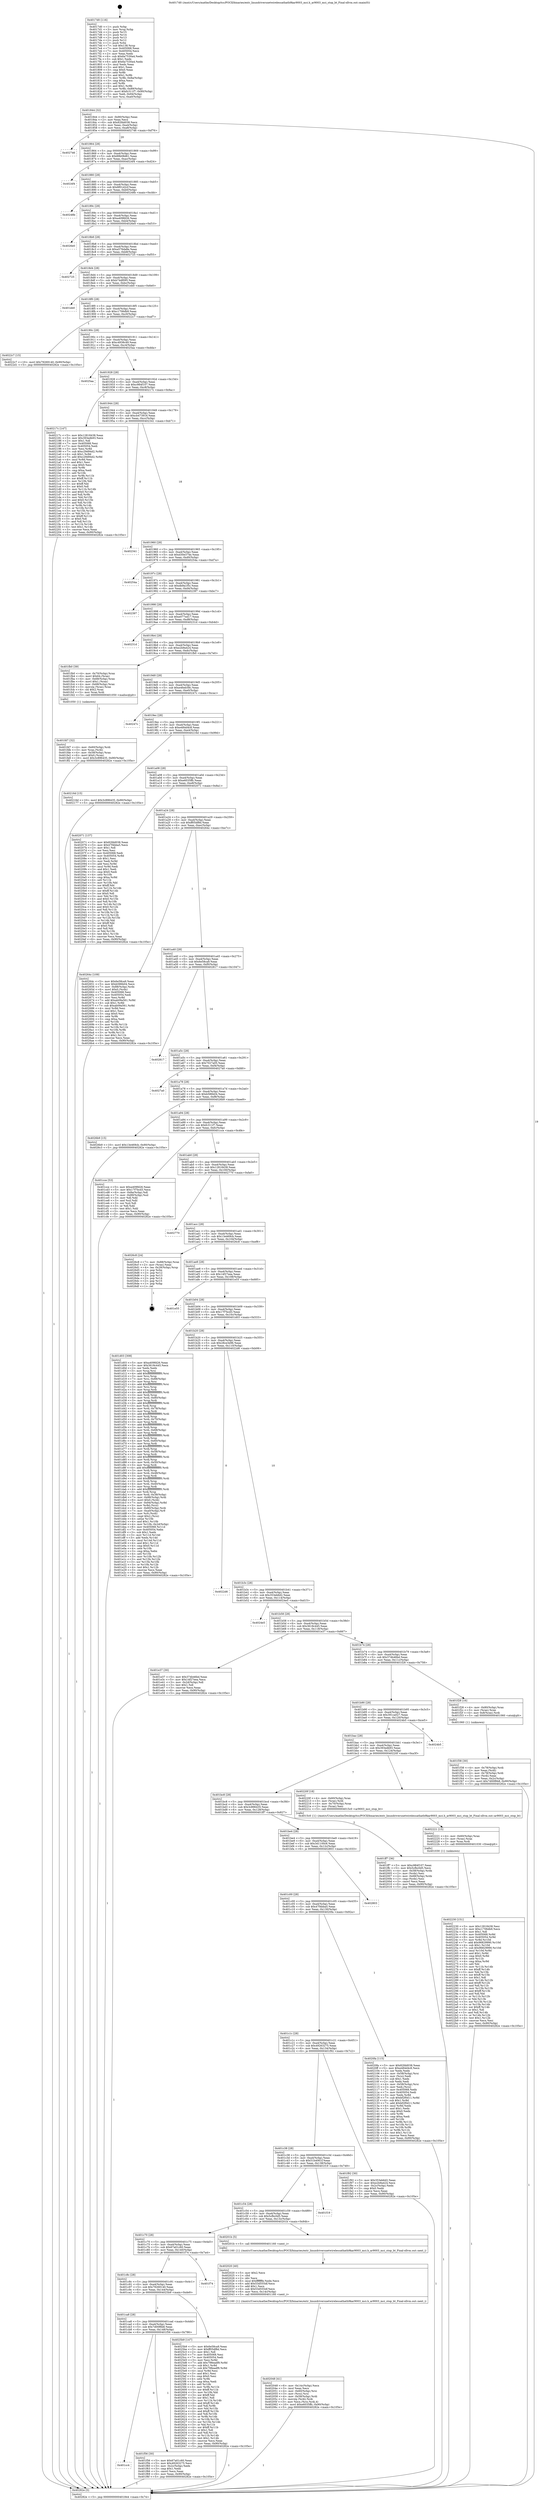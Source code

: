 digraph "0x4017d0" {
  label = "0x4017d0 (/mnt/c/Users/mathe/Desktop/tcc/POCII/binaries/extr_linuxdriversnetwirelessathath9kar9003_mci.h_ar9003_mci_stop_bt_Final-ollvm.out::main(0))"
  labelloc = "t"
  node[shape=record]

  Entry [label="",width=0.3,height=0.3,shape=circle,fillcolor=black,style=filled]
  "0x401844" [label="{
     0x401844 [32]\l
     | [instrs]\l
     &nbsp;&nbsp;0x401844 \<+6\>: mov -0x90(%rbp),%eax\l
     &nbsp;&nbsp;0x40184a \<+2\>: mov %eax,%ecx\l
     &nbsp;&nbsp;0x40184c \<+6\>: sub $0x82fdd038,%ecx\l
     &nbsp;&nbsp;0x401852 \<+6\>: mov %eax,-0xa4(%rbp)\l
     &nbsp;&nbsp;0x401858 \<+6\>: mov %ecx,-0xa8(%rbp)\l
     &nbsp;&nbsp;0x40185e \<+6\>: je 0000000000402746 \<main+0xf76\>\l
  }"]
  "0x402746" [label="{
     0x402746\l
  }", style=dashed]
  "0x401864" [label="{
     0x401864 [28]\l
     | [instrs]\l
     &nbsp;&nbsp;0x401864 \<+5\>: jmp 0000000000401869 \<main+0x99\>\l
     &nbsp;&nbsp;0x401869 \<+6\>: mov -0xa4(%rbp),%eax\l
     &nbsp;&nbsp;0x40186f \<+5\>: sub $0x89b08d61,%eax\l
     &nbsp;&nbsp;0x401874 \<+6\>: mov %eax,-0xac(%rbp)\l
     &nbsp;&nbsp;0x40187a \<+6\>: je 00000000004024f4 \<main+0xd24\>\l
  }"]
  Exit [label="",width=0.3,height=0.3,shape=circle,fillcolor=black,style=filled,peripheries=2]
  "0x4024f4" [label="{
     0x4024f4\l
  }", style=dashed]
  "0x401880" [label="{
     0x401880 [28]\l
     | [instrs]\l
     &nbsp;&nbsp;0x401880 \<+5\>: jmp 0000000000401885 \<main+0xb5\>\l
     &nbsp;&nbsp;0x401885 \<+6\>: mov -0xa4(%rbp),%eax\l
     &nbsp;&nbsp;0x40188b \<+5\>: sub $0x8f01d2cf,%eax\l
     &nbsp;&nbsp;0x401890 \<+6\>: mov %eax,-0xb0(%rbp)\l
     &nbsp;&nbsp;0x401896 \<+6\>: je 000000000040248b \<main+0xcbb\>\l
  }"]
  "0x402230" [label="{
     0x402230 [151]\l
     | [instrs]\l
     &nbsp;&nbsp;0x402230 \<+5\>: mov $0x12818438,%esi\l
     &nbsp;&nbsp;0x402235 \<+5\>: mov $0xc1706db9,%ecx\l
     &nbsp;&nbsp;0x40223a \<+2\>: mov $0x1,%dl\l
     &nbsp;&nbsp;0x40223c \<+8\>: mov 0x405068,%r8d\l
     &nbsp;&nbsp;0x402244 \<+8\>: mov 0x405054,%r9d\l
     &nbsp;&nbsp;0x40224c \<+3\>: mov %r8d,%r10d\l
     &nbsp;&nbsp;0x40224f \<+7\>: add $0x96829990,%r10d\l
     &nbsp;&nbsp;0x402256 \<+4\>: sub $0x1,%r10d\l
     &nbsp;&nbsp;0x40225a \<+7\>: sub $0x96829990,%r10d\l
     &nbsp;&nbsp;0x402261 \<+4\>: imul %r10d,%r8d\l
     &nbsp;&nbsp;0x402265 \<+4\>: and $0x1,%r8d\l
     &nbsp;&nbsp;0x402269 \<+4\>: cmp $0x0,%r8d\l
     &nbsp;&nbsp;0x40226d \<+4\>: sete %r11b\l
     &nbsp;&nbsp;0x402271 \<+4\>: cmp $0xa,%r9d\l
     &nbsp;&nbsp;0x402275 \<+3\>: setl %bl\l
     &nbsp;&nbsp;0x402278 \<+3\>: mov %r11b,%r14b\l
     &nbsp;&nbsp;0x40227b \<+4\>: xor $0xff,%r14b\l
     &nbsp;&nbsp;0x40227f \<+3\>: mov %bl,%r15b\l
     &nbsp;&nbsp;0x402282 \<+4\>: xor $0xff,%r15b\l
     &nbsp;&nbsp;0x402286 \<+3\>: xor $0x1,%dl\l
     &nbsp;&nbsp;0x402289 \<+3\>: mov %r14b,%r12b\l
     &nbsp;&nbsp;0x40228c \<+4\>: and $0xff,%r12b\l
     &nbsp;&nbsp;0x402290 \<+3\>: and %dl,%r11b\l
     &nbsp;&nbsp;0x402293 \<+3\>: mov %r15b,%r13b\l
     &nbsp;&nbsp;0x402296 \<+4\>: and $0xff,%r13b\l
     &nbsp;&nbsp;0x40229a \<+2\>: and %dl,%bl\l
     &nbsp;&nbsp;0x40229c \<+3\>: or %r11b,%r12b\l
     &nbsp;&nbsp;0x40229f \<+3\>: or %bl,%r13b\l
     &nbsp;&nbsp;0x4022a2 \<+3\>: xor %r13b,%r12b\l
     &nbsp;&nbsp;0x4022a5 \<+3\>: or %r15b,%r14b\l
     &nbsp;&nbsp;0x4022a8 \<+4\>: xor $0xff,%r14b\l
     &nbsp;&nbsp;0x4022ac \<+3\>: or $0x1,%dl\l
     &nbsp;&nbsp;0x4022af \<+3\>: and %dl,%r14b\l
     &nbsp;&nbsp;0x4022b2 \<+3\>: or %r14b,%r12b\l
     &nbsp;&nbsp;0x4022b5 \<+4\>: test $0x1,%r12b\l
     &nbsp;&nbsp;0x4022b9 \<+3\>: cmovne %ecx,%esi\l
     &nbsp;&nbsp;0x4022bc \<+6\>: mov %esi,-0x90(%rbp)\l
     &nbsp;&nbsp;0x4022c2 \<+5\>: jmp 000000000040282e \<main+0x105e\>\l
  }"]
  "0x40248b" [label="{
     0x40248b\l
  }", style=dashed]
  "0x40189c" [label="{
     0x40189c [28]\l
     | [instrs]\l
     &nbsp;&nbsp;0x40189c \<+5\>: jmp 00000000004018a1 \<main+0xd1\>\l
     &nbsp;&nbsp;0x4018a1 \<+6\>: mov -0xa4(%rbp),%eax\l
     &nbsp;&nbsp;0x4018a7 \<+5\>: sub $0xa409fd26,%eax\l
     &nbsp;&nbsp;0x4018ac \<+6\>: mov %eax,-0xb4(%rbp)\l
     &nbsp;&nbsp;0x4018b2 \<+6\>: je 00000000004026e0 \<main+0xf10\>\l
  }"]
  "0x402221" [label="{
     0x402221 [15]\l
     | [instrs]\l
     &nbsp;&nbsp;0x402221 \<+4\>: mov -0x60(%rbp),%rax\l
     &nbsp;&nbsp;0x402225 \<+3\>: mov (%rax),%rax\l
     &nbsp;&nbsp;0x402228 \<+3\>: mov %rax,%rdi\l
     &nbsp;&nbsp;0x40222b \<+5\>: call 0000000000401030 \<free@plt\>\l
     | [calls]\l
     &nbsp;&nbsp;0x401030 \{1\} (unknown)\l
  }"]
  "0x4026e0" [label="{
     0x4026e0\l
  }", style=dashed]
  "0x4018b8" [label="{
     0x4018b8 [28]\l
     | [instrs]\l
     &nbsp;&nbsp;0x4018b8 \<+5\>: jmp 00000000004018bd \<main+0xed\>\l
     &nbsp;&nbsp;0x4018bd \<+6\>: mov -0xa4(%rbp),%eax\l
     &nbsp;&nbsp;0x4018c3 \<+5\>: sub $0xa576da8e,%eax\l
     &nbsp;&nbsp;0x4018c8 \<+6\>: mov %eax,-0xb8(%rbp)\l
     &nbsp;&nbsp;0x4018ce \<+6\>: je 0000000000402725 \<main+0xf55\>\l
  }"]
  "0x402048" [label="{
     0x402048 [41]\l
     | [instrs]\l
     &nbsp;&nbsp;0x402048 \<+6\>: mov -0x14c(%rbp),%ecx\l
     &nbsp;&nbsp;0x40204e \<+3\>: imul %eax,%ecx\l
     &nbsp;&nbsp;0x402051 \<+4\>: mov -0x60(%rbp),%rsi\l
     &nbsp;&nbsp;0x402055 \<+3\>: mov (%rsi),%rsi\l
     &nbsp;&nbsp;0x402058 \<+4\>: mov -0x58(%rbp),%rdi\l
     &nbsp;&nbsp;0x40205c \<+3\>: movslq (%rdi),%rdi\l
     &nbsp;&nbsp;0x40205f \<+3\>: mov %ecx,(%rsi,%rdi,4)\l
     &nbsp;&nbsp;0x402062 \<+10\>: movl $0xe6035ffc,-0x90(%rbp)\l
     &nbsp;&nbsp;0x40206c \<+5\>: jmp 000000000040282e \<main+0x105e\>\l
  }"]
  "0x402725" [label="{
     0x402725\l
  }", style=dashed]
  "0x4018d4" [label="{
     0x4018d4 [28]\l
     | [instrs]\l
     &nbsp;&nbsp;0x4018d4 \<+5\>: jmp 00000000004018d9 \<main+0x109\>\l
     &nbsp;&nbsp;0x4018d9 \<+6\>: mov -0xa4(%rbp),%eax\l
     &nbsp;&nbsp;0x4018df \<+5\>: sub $0xb74df095,%eax\l
     &nbsp;&nbsp;0x4018e4 \<+6\>: mov %eax,-0xbc(%rbp)\l
     &nbsp;&nbsp;0x4018ea \<+6\>: je 0000000000401eb0 \<main+0x6e0\>\l
  }"]
  "0x402020" [label="{
     0x402020 [40]\l
     | [instrs]\l
     &nbsp;&nbsp;0x402020 \<+5\>: mov $0x2,%ecx\l
     &nbsp;&nbsp;0x402025 \<+1\>: cltd\l
     &nbsp;&nbsp;0x402026 \<+2\>: idiv %ecx\l
     &nbsp;&nbsp;0x402028 \<+6\>: imul $0xfffffffe,%edx,%ecx\l
     &nbsp;&nbsp;0x40202e \<+6\>: add $0x53d555df,%ecx\l
     &nbsp;&nbsp;0x402034 \<+3\>: add $0x1,%ecx\l
     &nbsp;&nbsp;0x402037 \<+6\>: sub $0x53d555df,%ecx\l
     &nbsp;&nbsp;0x40203d \<+6\>: mov %ecx,-0x14c(%rbp)\l
     &nbsp;&nbsp;0x402043 \<+5\>: call 0000000000401160 \<next_i\>\l
     | [calls]\l
     &nbsp;&nbsp;0x401160 \{1\} (/mnt/c/Users/mathe/Desktop/tcc/POCII/binaries/extr_linuxdriversnetwirelessathath9kar9003_mci.h_ar9003_mci_stop_bt_Final-ollvm.out::next_i)\l
  }"]
  "0x401eb0" [label="{
     0x401eb0\l
  }", style=dashed]
  "0x4018f0" [label="{
     0x4018f0 [28]\l
     | [instrs]\l
     &nbsp;&nbsp;0x4018f0 \<+5\>: jmp 00000000004018f5 \<main+0x125\>\l
     &nbsp;&nbsp;0x4018f5 \<+6\>: mov -0xa4(%rbp),%eax\l
     &nbsp;&nbsp;0x4018fb \<+5\>: sub $0xc1706db9,%eax\l
     &nbsp;&nbsp;0x401900 \<+6\>: mov %eax,-0xc0(%rbp)\l
     &nbsp;&nbsp;0x401906 \<+6\>: je 00000000004022c7 \<main+0xaf7\>\l
  }"]
  "0x401fd7" [label="{
     0x401fd7 [32]\l
     | [instrs]\l
     &nbsp;&nbsp;0x401fd7 \<+4\>: mov -0x60(%rbp),%rdi\l
     &nbsp;&nbsp;0x401fdb \<+3\>: mov %rax,(%rdi)\l
     &nbsp;&nbsp;0x401fde \<+4\>: mov -0x58(%rbp),%rax\l
     &nbsp;&nbsp;0x401fe2 \<+6\>: movl $0x0,(%rax)\l
     &nbsp;&nbsp;0x401fe8 \<+10\>: movl $0x3c896435,-0x90(%rbp)\l
     &nbsp;&nbsp;0x401ff2 \<+5\>: jmp 000000000040282e \<main+0x105e\>\l
  }"]
  "0x4022c7" [label="{
     0x4022c7 [15]\l
     | [instrs]\l
     &nbsp;&nbsp;0x4022c7 \<+10\>: movl $0x79269140,-0x90(%rbp)\l
     &nbsp;&nbsp;0x4022d1 \<+5\>: jmp 000000000040282e \<main+0x105e\>\l
  }"]
  "0x40190c" [label="{
     0x40190c [28]\l
     | [instrs]\l
     &nbsp;&nbsp;0x40190c \<+5\>: jmp 0000000000401911 \<main+0x141\>\l
     &nbsp;&nbsp;0x401911 \<+6\>: mov -0xa4(%rbp),%eax\l
     &nbsp;&nbsp;0x401917 \<+5\>: sub $0xc4938c49,%eax\l
     &nbsp;&nbsp;0x40191c \<+6\>: mov %eax,-0xc4(%rbp)\l
     &nbsp;&nbsp;0x401922 \<+6\>: je 00000000004025aa \<main+0xdda\>\l
  }"]
  "0x401cc4" [label="{
     0x401cc4\l
  }", style=dashed]
  "0x4025aa" [label="{
     0x4025aa\l
  }", style=dashed]
  "0x401928" [label="{
     0x401928 [28]\l
     | [instrs]\l
     &nbsp;&nbsp;0x401928 \<+5\>: jmp 000000000040192d \<main+0x15d\>\l
     &nbsp;&nbsp;0x40192d \<+6\>: mov -0xa4(%rbp),%eax\l
     &nbsp;&nbsp;0x401933 \<+5\>: sub $0xc984f107,%eax\l
     &nbsp;&nbsp;0x401938 \<+6\>: mov %eax,-0xc8(%rbp)\l
     &nbsp;&nbsp;0x40193e \<+6\>: je 000000000040217c \<main+0x9ac\>\l
  }"]
  "0x401f56" [label="{
     0x401f56 [30]\l
     | [instrs]\l
     &nbsp;&nbsp;0x401f56 \<+5\>: mov $0x67a01c60,%eax\l
     &nbsp;&nbsp;0x401f5b \<+5\>: mov $0x49263275,%ecx\l
     &nbsp;&nbsp;0x401f60 \<+3\>: mov -0x2c(%rbp),%edx\l
     &nbsp;&nbsp;0x401f63 \<+3\>: cmp $0x1,%edx\l
     &nbsp;&nbsp;0x401f66 \<+3\>: cmovl %ecx,%eax\l
     &nbsp;&nbsp;0x401f69 \<+6\>: mov %eax,-0x90(%rbp)\l
     &nbsp;&nbsp;0x401f6f \<+5\>: jmp 000000000040282e \<main+0x105e\>\l
  }"]
  "0x40217c" [label="{
     0x40217c [147]\l
     | [instrs]\l
     &nbsp;&nbsp;0x40217c \<+5\>: mov $0x12818438,%eax\l
     &nbsp;&nbsp;0x402181 \<+5\>: mov $0x393edb93,%ecx\l
     &nbsp;&nbsp;0x402186 \<+2\>: mov $0x1,%dl\l
     &nbsp;&nbsp;0x402188 \<+7\>: mov 0x405068,%esi\l
     &nbsp;&nbsp;0x40218f \<+7\>: mov 0x405054,%edi\l
     &nbsp;&nbsp;0x402196 \<+3\>: mov %esi,%r8d\l
     &nbsp;&nbsp;0x402199 \<+7\>: sub $0xc29d94d2,%r8d\l
     &nbsp;&nbsp;0x4021a0 \<+4\>: sub $0x1,%r8d\l
     &nbsp;&nbsp;0x4021a4 \<+7\>: add $0xc29d94d2,%r8d\l
     &nbsp;&nbsp;0x4021ab \<+4\>: imul %r8d,%esi\l
     &nbsp;&nbsp;0x4021af \<+3\>: and $0x1,%esi\l
     &nbsp;&nbsp;0x4021b2 \<+3\>: cmp $0x0,%esi\l
     &nbsp;&nbsp;0x4021b5 \<+4\>: sete %r9b\l
     &nbsp;&nbsp;0x4021b9 \<+3\>: cmp $0xa,%edi\l
     &nbsp;&nbsp;0x4021bc \<+4\>: setl %r10b\l
     &nbsp;&nbsp;0x4021c0 \<+3\>: mov %r9b,%r11b\l
     &nbsp;&nbsp;0x4021c3 \<+4\>: xor $0xff,%r11b\l
     &nbsp;&nbsp;0x4021c7 \<+3\>: mov %r10b,%bl\l
     &nbsp;&nbsp;0x4021ca \<+3\>: xor $0xff,%bl\l
     &nbsp;&nbsp;0x4021cd \<+3\>: xor $0x0,%dl\l
     &nbsp;&nbsp;0x4021d0 \<+3\>: mov %r11b,%r14b\l
     &nbsp;&nbsp;0x4021d3 \<+4\>: and $0x0,%r14b\l
     &nbsp;&nbsp;0x4021d7 \<+3\>: and %dl,%r9b\l
     &nbsp;&nbsp;0x4021da \<+3\>: mov %bl,%r15b\l
     &nbsp;&nbsp;0x4021dd \<+4\>: and $0x0,%r15b\l
     &nbsp;&nbsp;0x4021e1 \<+3\>: and %dl,%r10b\l
     &nbsp;&nbsp;0x4021e4 \<+3\>: or %r9b,%r14b\l
     &nbsp;&nbsp;0x4021e7 \<+3\>: or %r10b,%r15b\l
     &nbsp;&nbsp;0x4021ea \<+3\>: xor %r15b,%r14b\l
     &nbsp;&nbsp;0x4021ed \<+3\>: or %bl,%r11b\l
     &nbsp;&nbsp;0x4021f0 \<+4\>: xor $0xff,%r11b\l
     &nbsp;&nbsp;0x4021f4 \<+3\>: or $0x0,%dl\l
     &nbsp;&nbsp;0x4021f7 \<+3\>: and %dl,%r11b\l
     &nbsp;&nbsp;0x4021fa \<+3\>: or %r11b,%r14b\l
     &nbsp;&nbsp;0x4021fd \<+4\>: test $0x1,%r14b\l
     &nbsp;&nbsp;0x402201 \<+3\>: cmovne %ecx,%eax\l
     &nbsp;&nbsp;0x402204 \<+6\>: mov %eax,-0x90(%rbp)\l
     &nbsp;&nbsp;0x40220a \<+5\>: jmp 000000000040282e \<main+0x105e\>\l
  }"]
  "0x401944" [label="{
     0x401944 [28]\l
     | [instrs]\l
     &nbsp;&nbsp;0x401944 \<+5\>: jmp 0000000000401949 \<main+0x179\>\l
     &nbsp;&nbsp;0x401949 \<+6\>: mov -0xa4(%rbp),%eax\l
     &nbsp;&nbsp;0x40194f \<+5\>: sub $0xcb473916,%eax\l
     &nbsp;&nbsp;0x401954 \<+6\>: mov %eax,-0xcc(%rbp)\l
     &nbsp;&nbsp;0x40195a \<+6\>: je 0000000000402341 \<main+0xb71\>\l
  }"]
  "0x401ca8" [label="{
     0x401ca8 [28]\l
     | [instrs]\l
     &nbsp;&nbsp;0x401ca8 \<+5\>: jmp 0000000000401cad \<main+0x4dd\>\l
     &nbsp;&nbsp;0x401cad \<+6\>: mov -0xa4(%rbp),%eax\l
     &nbsp;&nbsp;0x401cb3 \<+5\>: sub $0x7d00f6b8,%eax\l
     &nbsp;&nbsp;0x401cb8 \<+6\>: mov %eax,-0x148(%rbp)\l
     &nbsp;&nbsp;0x401cbe \<+6\>: je 0000000000401f56 \<main+0x786\>\l
  }"]
  "0x402341" [label="{
     0x402341\l
  }", style=dashed]
  "0x401960" [label="{
     0x401960 [28]\l
     | [instrs]\l
     &nbsp;&nbsp;0x401960 \<+5\>: jmp 0000000000401965 \<main+0x195\>\l
     &nbsp;&nbsp;0x401965 \<+6\>: mov -0xa4(%rbp),%eax\l
     &nbsp;&nbsp;0x40196b \<+5\>: sub $0xd30e374e,%eax\l
     &nbsp;&nbsp;0x401970 \<+6\>: mov %eax,-0xd0(%rbp)\l
     &nbsp;&nbsp;0x401976 \<+6\>: je 000000000040254a \<main+0xd7a\>\l
  }"]
  "0x4025b9" [label="{
     0x4025b9 [147]\l
     | [instrs]\l
     &nbsp;&nbsp;0x4025b9 \<+5\>: mov $0x6e58ca9,%eax\l
     &nbsp;&nbsp;0x4025be \<+5\>: mov $0xff05df8d,%ecx\l
     &nbsp;&nbsp;0x4025c3 \<+2\>: mov $0x1,%dl\l
     &nbsp;&nbsp;0x4025c5 \<+7\>: mov 0x405068,%esi\l
     &nbsp;&nbsp;0x4025cc \<+7\>: mov 0x405054,%edi\l
     &nbsp;&nbsp;0x4025d3 \<+3\>: mov %esi,%r8d\l
     &nbsp;&nbsp;0x4025d6 \<+7\>: add $0x798eadf9,%r8d\l
     &nbsp;&nbsp;0x4025dd \<+4\>: sub $0x1,%r8d\l
     &nbsp;&nbsp;0x4025e1 \<+7\>: sub $0x798eadf9,%r8d\l
     &nbsp;&nbsp;0x4025e8 \<+4\>: imul %r8d,%esi\l
     &nbsp;&nbsp;0x4025ec \<+3\>: and $0x1,%esi\l
     &nbsp;&nbsp;0x4025ef \<+3\>: cmp $0x0,%esi\l
     &nbsp;&nbsp;0x4025f2 \<+4\>: sete %r9b\l
     &nbsp;&nbsp;0x4025f6 \<+3\>: cmp $0xa,%edi\l
     &nbsp;&nbsp;0x4025f9 \<+4\>: setl %r10b\l
     &nbsp;&nbsp;0x4025fd \<+3\>: mov %r9b,%r11b\l
     &nbsp;&nbsp;0x402600 \<+4\>: xor $0xff,%r11b\l
     &nbsp;&nbsp;0x402604 \<+3\>: mov %r10b,%bl\l
     &nbsp;&nbsp;0x402607 \<+3\>: xor $0xff,%bl\l
     &nbsp;&nbsp;0x40260a \<+3\>: xor $0x1,%dl\l
     &nbsp;&nbsp;0x40260d \<+3\>: mov %r11b,%r14b\l
     &nbsp;&nbsp;0x402610 \<+4\>: and $0xff,%r14b\l
     &nbsp;&nbsp;0x402614 \<+3\>: and %dl,%r9b\l
     &nbsp;&nbsp;0x402617 \<+3\>: mov %bl,%r15b\l
     &nbsp;&nbsp;0x40261a \<+4\>: and $0xff,%r15b\l
     &nbsp;&nbsp;0x40261e \<+3\>: and %dl,%r10b\l
     &nbsp;&nbsp;0x402621 \<+3\>: or %r9b,%r14b\l
     &nbsp;&nbsp;0x402624 \<+3\>: or %r10b,%r15b\l
     &nbsp;&nbsp;0x402627 \<+3\>: xor %r15b,%r14b\l
     &nbsp;&nbsp;0x40262a \<+3\>: or %bl,%r11b\l
     &nbsp;&nbsp;0x40262d \<+4\>: xor $0xff,%r11b\l
     &nbsp;&nbsp;0x402631 \<+3\>: or $0x1,%dl\l
     &nbsp;&nbsp;0x402634 \<+3\>: and %dl,%r11b\l
     &nbsp;&nbsp;0x402637 \<+3\>: or %r11b,%r14b\l
     &nbsp;&nbsp;0x40263a \<+4\>: test $0x1,%r14b\l
     &nbsp;&nbsp;0x40263e \<+3\>: cmovne %ecx,%eax\l
     &nbsp;&nbsp;0x402641 \<+6\>: mov %eax,-0x90(%rbp)\l
     &nbsp;&nbsp;0x402647 \<+5\>: jmp 000000000040282e \<main+0x105e\>\l
  }"]
  "0x40254a" [label="{
     0x40254a\l
  }", style=dashed]
  "0x40197c" [label="{
     0x40197c [28]\l
     | [instrs]\l
     &nbsp;&nbsp;0x40197c \<+5\>: jmp 0000000000401981 \<main+0x1b1\>\l
     &nbsp;&nbsp;0x401981 \<+6\>: mov -0xa4(%rbp),%eax\l
     &nbsp;&nbsp;0x401987 \<+5\>: sub $0xdb9a1f5c,%eax\l
     &nbsp;&nbsp;0x40198c \<+6\>: mov %eax,-0xd4(%rbp)\l
     &nbsp;&nbsp;0x401992 \<+6\>: je 0000000000402397 \<main+0xbc7\>\l
  }"]
  "0x401c8c" [label="{
     0x401c8c [28]\l
     | [instrs]\l
     &nbsp;&nbsp;0x401c8c \<+5\>: jmp 0000000000401c91 \<main+0x4c1\>\l
     &nbsp;&nbsp;0x401c91 \<+6\>: mov -0xa4(%rbp),%eax\l
     &nbsp;&nbsp;0x401c97 \<+5\>: sub $0x79269140,%eax\l
     &nbsp;&nbsp;0x401c9c \<+6\>: mov %eax,-0x144(%rbp)\l
     &nbsp;&nbsp;0x401ca2 \<+6\>: je 00000000004025b9 \<main+0xde9\>\l
  }"]
  "0x402397" [label="{
     0x402397\l
  }", style=dashed]
  "0x401998" [label="{
     0x401998 [28]\l
     | [instrs]\l
     &nbsp;&nbsp;0x401998 \<+5\>: jmp 000000000040199d \<main+0x1cd\>\l
     &nbsp;&nbsp;0x40199d \<+6\>: mov -0xa4(%rbp),%eax\l
     &nbsp;&nbsp;0x4019a3 \<+5\>: sub $0xe077ed17,%eax\l
     &nbsp;&nbsp;0x4019a8 \<+6\>: mov %eax,-0xd8(%rbp)\l
     &nbsp;&nbsp;0x4019ae \<+6\>: je 000000000040231d \<main+0xb4d\>\l
  }"]
  "0x401f74" [label="{
     0x401f74\l
  }", style=dashed]
  "0x40231d" [label="{
     0x40231d\l
  }", style=dashed]
  "0x4019b4" [label="{
     0x4019b4 [28]\l
     | [instrs]\l
     &nbsp;&nbsp;0x4019b4 \<+5\>: jmp 00000000004019b9 \<main+0x1e9\>\l
     &nbsp;&nbsp;0x4019b9 \<+6\>: mov -0xa4(%rbp),%eax\l
     &nbsp;&nbsp;0x4019bf \<+5\>: sub $0xe2b9a424,%eax\l
     &nbsp;&nbsp;0x4019c4 \<+6\>: mov %eax,-0xdc(%rbp)\l
     &nbsp;&nbsp;0x4019ca \<+6\>: je 0000000000401fb0 \<main+0x7e0\>\l
  }"]
  "0x401c70" [label="{
     0x401c70 [28]\l
     | [instrs]\l
     &nbsp;&nbsp;0x401c70 \<+5\>: jmp 0000000000401c75 \<main+0x4a5\>\l
     &nbsp;&nbsp;0x401c75 \<+6\>: mov -0xa4(%rbp),%eax\l
     &nbsp;&nbsp;0x401c7b \<+5\>: sub $0x67a01c60,%eax\l
     &nbsp;&nbsp;0x401c80 \<+6\>: mov %eax,-0x140(%rbp)\l
     &nbsp;&nbsp;0x401c86 \<+6\>: je 0000000000401f74 \<main+0x7a4\>\l
  }"]
  "0x401fb0" [label="{
     0x401fb0 [39]\l
     | [instrs]\l
     &nbsp;&nbsp;0x401fb0 \<+4\>: mov -0x70(%rbp),%rax\l
     &nbsp;&nbsp;0x401fb4 \<+6\>: movl $0x64,(%rax)\l
     &nbsp;&nbsp;0x401fba \<+4\>: mov -0x68(%rbp),%rax\l
     &nbsp;&nbsp;0x401fbe \<+6\>: movl $0x1,(%rax)\l
     &nbsp;&nbsp;0x401fc4 \<+4\>: mov -0x68(%rbp),%rax\l
     &nbsp;&nbsp;0x401fc8 \<+3\>: movslq (%rax),%rax\l
     &nbsp;&nbsp;0x401fcb \<+4\>: shl $0x2,%rax\l
     &nbsp;&nbsp;0x401fcf \<+3\>: mov %rax,%rdi\l
     &nbsp;&nbsp;0x401fd2 \<+5\>: call 0000000000401050 \<malloc@plt\>\l
     | [calls]\l
     &nbsp;&nbsp;0x401050 \{1\} (unknown)\l
  }"]
  "0x4019d0" [label="{
     0x4019d0 [28]\l
     | [instrs]\l
     &nbsp;&nbsp;0x4019d0 \<+5\>: jmp 00000000004019d5 \<main+0x205\>\l
     &nbsp;&nbsp;0x4019d5 \<+6\>: mov -0xa4(%rbp),%eax\l
     &nbsp;&nbsp;0x4019db \<+5\>: sub $0xe46eb58c,%eax\l
     &nbsp;&nbsp;0x4019e0 \<+6\>: mov %eax,-0xe0(%rbp)\l
     &nbsp;&nbsp;0x4019e6 \<+6\>: je 000000000040247c \<main+0xcac\>\l
  }"]
  "0x40201b" [label="{
     0x40201b [5]\l
     | [instrs]\l
     &nbsp;&nbsp;0x40201b \<+5\>: call 0000000000401160 \<next_i\>\l
     | [calls]\l
     &nbsp;&nbsp;0x401160 \{1\} (/mnt/c/Users/mathe/Desktop/tcc/POCII/binaries/extr_linuxdriversnetwirelessathath9kar9003_mci.h_ar9003_mci_stop_bt_Final-ollvm.out::next_i)\l
  }"]
  "0x40247c" [label="{
     0x40247c\l
  }", style=dashed]
  "0x4019ec" [label="{
     0x4019ec [28]\l
     | [instrs]\l
     &nbsp;&nbsp;0x4019ec \<+5\>: jmp 00000000004019f1 \<main+0x221\>\l
     &nbsp;&nbsp;0x4019f1 \<+6\>: mov -0xa4(%rbp),%eax\l
     &nbsp;&nbsp;0x4019f7 \<+5\>: sub $0xe484d4c8,%eax\l
     &nbsp;&nbsp;0x4019fc \<+6\>: mov %eax,-0xe4(%rbp)\l
     &nbsp;&nbsp;0x401a02 \<+6\>: je 000000000040216d \<main+0x99d\>\l
  }"]
  "0x401c54" [label="{
     0x401c54 [28]\l
     | [instrs]\l
     &nbsp;&nbsp;0x401c54 \<+5\>: jmp 0000000000401c59 \<main+0x489\>\l
     &nbsp;&nbsp;0x401c59 \<+6\>: mov -0xa4(%rbp),%eax\l
     &nbsp;&nbsp;0x401c5f \<+5\>: sub $0x5cfbc0d5,%eax\l
     &nbsp;&nbsp;0x401c64 \<+6\>: mov %eax,-0x13c(%rbp)\l
     &nbsp;&nbsp;0x401c6a \<+6\>: je 000000000040201b \<main+0x84b\>\l
  }"]
  "0x40216d" [label="{
     0x40216d [15]\l
     | [instrs]\l
     &nbsp;&nbsp;0x40216d \<+10\>: movl $0x3c896435,-0x90(%rbp)\l
     &nbsp;&nbsp;0x402177 \<+5\>: jmp 000000000040282e \<main+0x105e\>\l
  }"]
  "0x401a08" [label="{
     0x401a08 [28]\l
     | [instrs]\l
     &nbsp;&nbsp;0x401a08 \<+5\>: jmp 0000000000401a0d \<main+0x23d\>\l
     &nbsp;&nbsp;0x401a0d \<+6\>: mov -0xa4(%rbp),%eax\l
     &nbsp;&nbsp;0x401a13 \<+5\>: sub $0xe6035ffc,%eax\l
     &nbsp;&nbsp;0x401a18 \<+6\>: mov %eax,-0xe8(%rbp)\l
     &nbsp;&nbsp;0x401a1e \<+6\>: je 0000000000402071 \<main+0x8a1\>\l
  }"]
  "0x401f19" [label="{
     0x401f19\l
  }", style=dashed]
  "0x402071" [label="{
     0x402071 [137]\l
     | [instrs]\l
     &nbsp;&nbsp;0x402071 \<+5\>: mov $0x82fdd038,%eax\l
     &nbsp;&nbsp;0x402076 \<+5\>: mov $0x47f4bba5,%ecx\l
     &nbsp;&nbsp;0x40207b \<+2\>: mov $0x1,%dl\l
     &nbsp;&nbsp;0x40207d \<+2\>: xor %esi,%esi\l
     &nbsp;&nbsp;0x40207f \<+7\>: mov 0x405068,%edi\l
     &nbsp;&nbsp;0x402086 \<+8\>: mov 0x405054,%r8d\l
     &nbsp;&nbsp;0x40208e \<+3\>: sub $0x1,%esi\l
     &nbsp;&nbsp;0x402091 \<+3\>: mov %edi,%r9d\l
     &nbsp;&nbsp;0x402094 \<+3\>: add %esi,%r9d\l
     &nbsp;&nbsp;0x402097 \<+4\>: imul %r9d,%edi\l
     &nbsp;&nbsp;0x40209b \<+3\>: and $0x1,%edi\l
     &nbsp;&nbsp;0x40209e \<+3\>: cmp $0x0,%edi\l
     &nbsp;&nbsp;0x4020a1 \<+4\>: sete %r10b\l
     &nbsp;&nbsp;0x4020a5 \<+4\>: cmp $0xa,%r8d\l
     &nbsp;&nbsp;0x4020a9 \<+4\>: setl %r11b\l
     &nbsp;&nbsp;0x4020ad \<+3\>: mov %r10b,%bl\l
     &nbsp;&nbsp;0x4020b0 \<+3\>: xor $0xff,%bl\l
     &nbsp;&nbsp;0x4020b3 \<+3\>: mov %r11b,%r14b\l
     &nbsp;&nbsp;0x4020b6 \<+4\>: xor $0xff,%r14b\l
     &nbsp;&nbsp;0x4020ba \<+3\>: xor $0x0,%dl\l
     &nbsp;&nbsp;0x4020bd \<+3\>: mov %bl,%r15b\l
     &nbsp;&nbsp;0x4020c0 \<+4\>: and $0x0,%r15b\l
     &nbsp;&nbsp;0x4020c4 \<+3\>: and %dl,%r10b\l
     &nbsp;&nbsp;0x4020c7 \<+3\>: mov %r14b,%r12b\l
     &nbsp;&nbsp;0x4020ca \<+4\>: and $0x0,%r12b\l
     &nbsp;&nbsp;0x4020ce \<+3\>: and %dl,%r11b\l
     &nbsp;&nbsp;0x4020d1 \<+3\>: or %r10b,%r15b\l
     &nbsp;&nbsp;0x4020d4 \<+3\>: or %r11b,%r12b\l
     &nbsp;&nbsp;0x4020d7 \<+3\>: xor %r12b,%r15b\l
     &nbsp;&nbsp;0x4020da \<+3\>: or %r14b,%bl\l
     &nbsp;&nbsp;0x4020dd \<+3\>: xor $0xff,%bl\l
     &nbsp;&nbsp;0x4020e0 \<+3\>: or $0x0,%dl\l
     &nbsp;&nbsp;0x4020e3 \<+2\>: and %dl,%bl\l
     &nbsp;&nbsp;0x4020e5 \<+3\>: or %bl,%r15b\l
     &nbsp;&nbsp;0x4020e8 \<+4\>: test $0x1,%r15b\l
     &nbsp;&nbsp;0x4020ec \<+3\>: cmovne %ecx,%eax\l
     &nbsp;&nbsp;0x4020ef \<+6\>: mov %eax,-0x90(%rbp)\l
     &nbsp;&nbsp;0x4020f5 \<+5\>: jmp 000000000040282e \<main+0x105e\>\l
  }"]
  "0x401a24" [label="{
     0x401a24 [28]\l
     | [instrs]\l
     &nbsp;&nbsp;0x401a24 \<+5\>: jmp 0000000000401a29 \<main+0x259\>\l
     &nbsp;&nbsp;0x401a29 \<+6\>: mov -0xa4(%rbp),%eax\l
     &nbsp;&nbsp;0x401a2f \<+5\>: sub $0xff05df8d,%eax\l
     &nbsp;&nbsp;0x401a34 \<+6\>: mov %eax,-0xec(%rbp)\l
     &nbsp;&nbsp;0x401a3a \<+6\>: je 000000000040264c \<main+0xe7c\>\l
  }"]
  "0x401c38" [label="{
     0x401c38 [28]\l
     | [instrs]\l
     &nbsp;&nbsp;0x401c38 \<+5\>: jmp 0000000000401c3d \<main+0x46d\>\l
     &nbsp;&nbsp;0x401c3d \<+6\>: mov -0xa4(%rbp),%eax\l
     &nbsp;&nbsp;0x401c43 \<+5\>: sub $0x51b4061f,%eax\l
     &nbsp;&nbsp;0x401c48 \<+6\>: mov %eax,-0x138(%rbp)\l
     &nbsp;&nbsp;0x401c4e \<+6\>: je 0000000000401f19 \<main+0x749\>\l
  }"]
  "0x40264c" [label="{
     0x40264c [109]\l
     | [instrs]\l
     &nbsp;&nbsp;0x40264c \<+5\>: mov $0x6e58ca9,%eax\l
     &nbsp;&nbsp;0x402651 \<+5\>: mov $0xb586b04,%ecx\l
     &nbsp;&nbsp;0x402656 \<+7\>: mov -0x88(%rbp),%rdx\l
     &nbsp;&nbsp;0x40265d \<+6\>: movl $0x0,(%rdx)\l
     &nbsp;&nbsp;0x402663 \<+7\>: mov 0x405068,%esi\l
     &nbsp;&nbsp;0x40266a \<+7\>: mov 0x405054,%edi\l
     &nbsp;&nbsp;0x402671 \<+3\>: mov %esi,%r8d\l
     &nbsp;&nbsp;0x402674 \<+7\>: add $0xab09a561,%r8d\l
     &nbsp;&nbsp;0x40267b \<+4\>: sub $0x1,%r8d\l
     &nbsp;&nbsp;0x40267f \<+7\>: sub $0xab09a561,%r8d\l
     &nbsp;&nbsp;0x402686 \<+4\>: imul %r8d,%esi\l
     &nbsp;&nbsp;0x40268a \<+3\>: and $0x1,%esi\l
     &nbsp;&nbsp;0x40268d \<+3\>: cmp $0x0,%esi\l
     &nbsp;&nbsp;0x402690 \<+4\>: sete %r9b\l
     &nbsp;&nbsp;0x402694 \<+3\>: cmp $0xa,%edi\l
     &nbsp;&nbsp;0x402697 \<+4\>: setl %r10b\l
     &nbsp;&nbsp;0x40269b \<+3\>: mov %r9b,%r11b\l
     &nbsp;&nbsp;0x40269e \<+3\>: and %r10b,%r11b\l
     &nbsp;&nbsp;0x4026a1 \<+3\>: xor %r10b,%r9b\l
     &nbsp;&nbsp;0x4026a4 \<+3\>: or %r9b,%r11b\l
     &nbsp;&nbsp;0x4026a7 \<+4\>: test $0x1,%r11b\l
     &nbsp;&nbsp;0x4026ab \<+3\>: cmovne %ecx,%eax\l
     &nbsp;&nbsp;0x4026ae \<+6\>: mov %eax,-0x90(%rbp)\l
     &nbsp;&nbsp;0x4026b4 \<+5\>: jmp 000000000040282e \<main+0x105e\>\l
  }"]
  "0x401a40" [label="{
     0x401a40 [28]\l
     | [instrs]\l
     &nbsp;&nbsp;0x401a40 \<+5\>: jmp 0000000000401a45 \<main+0x275\>\l
     &nbsp;&nbsp;0x401a45 \<+6\>: mov -0xa4(%rbp),%eax\l
     &nbsp;&nbsp;0x401a4b \<+5\>: sub $0x6e58ca9,%eax\l
     &nbsp;&nbsp;0x401a50 \<+6\>: mov %eax,-0xf0(%rbp)\l
     &nbsp;&nbsp;0x401a56 \<+6\>: je 0000000000402817 \<main+0x1047\>\l
  }"]
  "0x401f92" [label="{
     0x401f92 [30]\l
     | [instrs]\l
     &nbsp;&nbsp;0x401f92 \<+5\>: mov $0x353eb6d2,%eax\l
     &nbsp;&nbsp;0x401f97 \<+5\>: mov $0xe2b9a424,%ecx\l
     &nbsp;&nbsp;0x401f9c \<+3\>: mov -0x2c(%rbp),%edx\l
     &nbsp;&nbsp;0x401f9f \<+3\>: cmp $0x0,%edx\l
     &nbsp;&nbsp;0x401fa2 \<+3\>: cmove %ecx,%eax\l
     &nbsp;&nbsp;0x401fa5 \<+6\>: mov %eax,-0x90(%rbp)\l
     &nbsp;&nbsp;0x401fab \<+5\>: jmp 000000000040282e \<main+0x105e\>\l
  }"]
  "0x402817" [label="{
     0x402817\l
  }", style=dashed]
  "0x401a5c" [label="{
     0x401a5c [28]\l
     | [instrs]\l
     &nbsp;&nbsp;0x401a5c \<+5\>: jmp 0000000000401a61 \<main+0x291\>\l
     &nbsp;&nbsp;0x401a61 \<+6\>: mov -0xa4(%rbp),%eax\l
     &nbsp;&nbsp;0x401a67 \<+5\>: sub $0x7027a05,%eax\l
     &nbsp;&nbsp;0x401a6c \<+6\>: mov %eax,-0xf4(%rbp)\l
     &nbsp;&nbsp;0x401a72 \<+6\>: je 00000000004027a0 \<main+0xfd0\>\l
  }"]
  "0x401c1c" [label="{
     0x401c1c [28]\l
     | [instrs]\l
     &nbsp;&nbsp;0x401c1c \<+5\>: jmp 0000000000401c21 \<main+0x451\>\l
     &nbsp;&nbsp;0x401c21 \<+6\>: mov -0xa4(%rbp),%eax\l
     &nbsp;&nbsp;0x401c27 \<+5\>: sub $0x49263275,%eax\l
     &nbsp;&nbsp;0x401c2c \<+6\>: mov %eax,-0x134(%rbp)\l
     &nbsp;&nbsp;0x401c32 \<+6\>: je 0000000000401f92 \<main+0x7c2\>\l
  }"]
  "0x4027a0" [label="{
     0x4027a0\l
  }", style=dashed]
  "0x401a78" [label="{
     0x401a78 [28]\l
     | [instrs]\l
     &nbsp;&nbsp;0x401a78 \<+5\>: jmp 0000000000401a7d \<main+0x2ad\>\l
     &nbsp;&nbsp;0x401a7d \<+6\>: mov -0xa4(%rbp),%eax\l
     &nbsp;&nbsp;0x401a83 \<+5\>: sub $0xb586b04,%eax\l
     &nbsp;&nbsp;0x401a88 \<+6\>: mov %eax,-0xf8(%rbp)\l
     &nbsp;&nbsp;0x401a8e \<+6\>: je 00000000004026b9 \<main+0xee9\>\l
  }"]
  "0x4020fa" [label="{
     0x4020fa [115]\l
     | [instrs]\l
     &nbsp;&nbsp;0x4020fa \<+5\>: mov $0x82fdd038,%eax\l
     &nbsp;&nbsp;0x4020ff \<+5\>: mov $0xe484d4c8,%ecx\l
     &nbsp;&nbsp;0x402104 \<+2\>: xor %edx,%edx\l
     &nbsp;&nbsp;0x402106 \<+4\>: mov -0x58(%rbp),%rsi\l
     &nbsp;&nbsp;0x40210a \<+2\>: mov (%rsi),%edi\l
     &nbsp;&nbsp;0x40210c \<+3\>: sub $0x1,%edx\l
     &nbsp;&nbsp;0x40210f \<+2\>: sub %edx,%edi\l
     &nbsp;&nbsp;0x402111 \<+4\>: mov -0x58(%rbp),%rsi\l
     &nbsp;&nbsp;0x402115 \<+2\>: mov %edi,(%rsi)\l
     &nbsp;&nbsp;0x402117 \<+7\>: mov 0x405068,%edx\l
     &nbsp;&nbsp;0x40211e \<+7\>: mov 0x405054,%edi\l
     &nbsp;&nbsp;0x402125 \<+3\>: mov %edx,%r8d\l
     &nbsp;&nbsp;0x402128 \<+7\>: sub $0xbf2f0d11,%r8d\l
     &nbsp;&nbsp;0x40212f \<+4\>: sub $0x1,%r8d\l
     &nbsp;&nbsp;0x402133 \<+7\>: add $0xbf2f0d11,%r8d\l
     &nbsp;&nbsp;0x40213a \<+4\>: imul %r8d,%edx\l
     &nbsp;&nbsp;0x40213e \<+3\>: and $0x1,%edx\l
     &nbsp;&nbsp;0x402141 \<+3\>: cmp $0x0,%edx\l
     &nbsp;&nbsp;0x402144 \<+4\>: sete %r9b\l
     &nbsp;&nbsp;0x402148 \<+3\>: cmp $0xa,%edi\l
     &nbsp;&nbsp;0x40214b \<+4\>: setl %r10b\l
     &nbsp;&nbsp;0x40214f \<+3\>: mov %r9b,%r11b\l
     &nbsp;&nbsp;0x402152 \<+3\>: and %r10b,%r11b\l
     &nbsp;&nbsp;0x402155 \<+3\>: xor %r10b,%r9b\l
     &nbsp;&nbsp;0x402158 \<+3\>: or %r9b,%r11b\l
     &nbsp;&nbsp;0x40215b \<+4\>: test $0x1,%r11b\l
     &nbsp;&nbsp;0x40215f \<+3\>: cmovne %ecx,%eax\l
     &nbsp;&nbsp;0x402162 \<+6\>: mov %eax,-0x90(%rbp)\l
     &nbsp;&nbsp;0x402168 \<+5\>: jmp 000000000040282e \<main+0x105e\>\l
  }"]
  "0x4026b9" [label="{
     0x4026b9 [15]\l
     | [instrs]\l
     &nbsp;&nbsp;0x4026b9 \<+10\>: movl $0x13e469cb,-0x90(%rbp)\l
     &nbsp;&nbsp;0x4026c3 \<+5\>: jmp 000000000040282e \<main+0x105e\>\l
  }"]
  "0x401a94" [label="{
     0x401a94 [28]\l
     | [instrs]\l
     &nbsp;&nbsp;0x401a94 \<+5\>: jmp 0000000000401a99 \<main+0x2c9\>\l
     &nbsp;&nbsp;0x401a99 \<+6\>: mov -0xa4(%rbp),%eax\l
     &nbsp;&nbsp;0x401a9f \<+5\>: sub $0xfc311f7,%eax\l
     &nbsp;&nbsp;0x401aa4 \<+6\>: mov %eax,-0xfc(%rbp)\l
     &nbsp;&nbsp;0x401aaa \<+6\>: je 0000000000401cce \<main+0x4fe\>\l
  }"]
  "0x401c00" [label="{
     0x401c00 [28]\l
     | [instrs]\l
     &nbsp;&nbsp;0x401c00 \<+5\>: jmp 0000000000401c05 \<main+0x435\>\l
     &nbsp;&nbsp;0x401c05 \<+6\>: mov -0xa4(%rbp),%eax\l
     &nbsp;&nbsp;0x401c0b \<+5\>: sub $0x47f4bba5,%eax\l
     &nbsp;&nbsp;0x401c10 \<+6\>: mov %eax,-0x130(%rbp)\l
     &nbsp;&nbsp;0x401c16 \<+6\>: je 00000000004020fa \<main+0x92a\>\l
  }"]
  "0x401cce" [label="{
     0x401cce [53]\l
     | [instrs]\l
     &nbsp;&nbsp;0x401cce \<+5\>: mov $0xa409fd26,%eax\l
     &nbsp;&nbsp;0x401cd3 \<+5\>: mov $0x17f7bcd3,%ecx\l
     &nbsp;&nbsp;0x401cd8 \<+6\>: mov -0x8a(%rbp),%dl\l
     &nbsp;&nbsp;0x401cde \<+7\>: mov -0x89(%rbp),%sil\l
     &nbsp;&nbsp;0x401ce5 \<+3\>: mov %dl,%dil\l
     &nbsp;&nbsp;0x401ce8 \<+3\>: and %sil,%dil\l
     &nbsp;&nbsp;0x401ceb \<+3\>: xor %sil,%dl\l
     &nbsp;&nbsp;0x401cee \<+3\>: or %dl,%dil\l
     &nbsp;&nbsp;0x401cf1 \<+4\>: test $0x1,%dil\l
     &nbsp;&nbsp;0x401cf5 \<+3\>: cmovne %ecx,%eax\l
     &nbsp;&nbsp;0x401cf8 \<+6\>: mov %eax,-0x90(%rbp)\l
     &nbsp;&nbsp;0x401cfe \<+5\>: jmp 000000000040282e \<main+0x105e\>\l
  }"]
  "0x401ab0" [label="{
     0x401ab0 [28]\l
     | [instrs]\l
     &nbsp;&nbsp;0x401ab0 \<+5\>: jmp 0000000000401ab5 \<main+0x2e5\>\l
     &nbsp;&nbsp;0x401ab5 \<+6\>: mov -0xa4(%rbp),%eax\l
     &nbsp;&nbsp;0x401abb \<+5\>: sub $0x12818438,%eax\l
     &nbsp;&nbsp;0x401ac0 \<+6\>: mov %eax,-0x100(%rbp)\l
     &nbsp;&nbsp;0x401ac6 \<+6\>: je 0000000000402770 \<main+0xfa0\>\l
  }"]
  "0x40282e" [label="{
     0x40282e [5]\l
     | [instrs]\l
     &nbsp;&nbsp;0x40282e \<+5\>: jmp 0000000000401844 \<main+0x74\>\l
  }"]
  "0x4017d0" [label="{
     0x4017d0 [116]\l
     | [instrs]\l
     &nbsp;&nbsp;0x4017d0 \<+1\>: push %rbp\l
     &nbsp;&nbsp;0x4017d1 \<+3\>: mov %rsp,%rbp\l
     &nbsp;&nbsp;0x4017d4 \<+2\>: push %r15\l
     &nbsp;&nbsp;0x4017d6 \<+2\>: push %r14\l
     &nbsp;&nbsp;0x4017d8 \<+2\>: push %r13\l
     &nbsp;&nbsp;0x4017da \<+2\>: push %r12\l
     &nbsp;&nbsp;0x4017dc \<+1\>: push %rbx\l
     &nbsp;&nbsp;0x4017dd \<+7\>: sub $0x138,%rsp\l
     &nbsp;&nbsp;0x4017e4 \<+7\>: mov 0x405068,%eax\l
     &nbsp;&nbsp;0x4017eb \<+7\>: mov 0x405054,%ecx\l
     &nbsp;&nbsp;0x4017f2 \<+2\>: mov %eax,%edx\l
     &nbsp;&nbsp;0x4017f4 \<+6\>: sub $0x6a7530a4,%edx\l
     &nbsp;&nbsp;0x4017fa \<+3\>: sub $0x1,%edx\l
     &nbsp;&nbsp;0x4017fd \<+6\>: add $0x6a7530a4,%edx\l
     &nbsp;&nbsp;0x401803 \<+3\>: imul %edx,%eax\l
     &nbsp;&nbsp;0x401806 \<+3\>: and $0x1,%eax\l
     &nbsp;&nbsp;0x401809 \<+3\>: cmp $0x0,%eax\l
     &nbsp;&nbsp;0x40180c \<+4\>: sete %r8b\l
     &nbsp;&nbsp;0x401810 \<+4\>: and $0x1,%r8b\l
     &nbsp;&nbsp;0x401814 \<+7\>: mov %r8b,-0x8a(%rbp)\l
     &nbsp;&nbsp;0x40181b \<+3\>: cmp $0xa,%ecx\l
     &nbsp;&nbsp;0x40181e \<+4\>: setl %r8b\l
     &nbsp;&nbsp;0x401822 \<+4\>: and $0x1,%r8b\l
     &nbsp;&nbsp;0x401826 \<+7\>: mov %r8b,-0x89(%rbp)\l
     &nbsp;&nbsp;0x40182d \<+10\>: movl $0xfc311f7,-0x90(%rbp)\l
     &nbsp;&nbsp;0x401837 \<+6\>: mov %edi,-0x94(%rbp)\l
     &nbsp;&nbsp;0x40183d \<+7\>: mov %rsi,-0xa0(%rbp)\l
  }"]
  "0x402803" [label="{
     0x402803\l
  }", style=dashed]
  "0x402770" [label="{
     0x402770\l
  }", style=dashed]
  "0x401acc" [label="{
     0x401acc [28]\l
     | [instrs]\l
     &nbsp;&nbsp;0x401acc \<+5\>: jmp 0000000000401ad1 \<main+0x301\>\l
     &nbsp;&nbsp;0x401ad1 \<+6\>: mov -0xa4(%rbp),%eax\l
     &nbsp;&nbsp;0x401ad7 \<+5\>: sub $0x13e469cb,%eax\l
     &nbsp;&nbsp;0x401adc \<+6\>: mov %eax,-0x104(%rbp)\l
     &nbsp;&nbsp;0x401ae2 \<+6\>: je 00000000004026c8 \<main+0xef8\>\l
  }"]
  "0x401be4" [label="{
     0x401be4 [28]\l
     | [instrs]\l
     &nbsp;&nbsp;0x401be4 \<+5\>: jmp 0000000000401be9 \<main+0x419\>\l
     &nbsp;&nbsp;0x401be9 \<+6\>: mov -0xa4(%rbp),%eax\l
     &nbsp;&nbsp;0x401bef \<+5\>: sub $0x3d1100c6,%eax\l
     &nbsp;&nbsp;0x401bf4 \<+6\>: mov %eax,-0x12c(%rbp)\l
     &nbsp;&nbsp;0x401bfa \<+6\>: je 0000000000402803 \<main+0x1033\>\l
  }"]
  "0x4026c8" [label="{
     0x4026c8 [24]\l
     | [instrs]\l
     &nbsp;&nbsp;0x4026c8 \<+7\>: mov -0x88(%rbp),%rax\l
     &nbsp;&nbsp;0x4026cf \<+2\>: mov (%rax),%eax\l
     &nbsp;&nbsp;0x4026d1 \<+4\>: lea -0x28(%rbp),%rsp\l
     &nbsp;&nbsp;0x4026d5 \<+1\>: pop %rbx\l
     &nbsp;&nbsp;0x4026d6 \<+2\>: pop %r12\l
     &nbsp;&nbsp;0x4026d8 \<+2\>: pop %r13\l
     &nbsp;&nbsp;0x4026da \<+2\>: pop %r14\l
     &nbsp;&nbsp;0x4026dc \<+2\>: pop %r15\l
     &nbsp;&nbsp;0x4026de \<+1\>: pop %rbp\l
     &nbsp;&nbsp;0x4026df \<+1\>: ret\l
  }"]
  "0x401ae8" [label="{
     0x401ae8 [28]\l
     | [instrs]\l
     &nbsp;&nbsp;0x401ae8 \<+5\>: jmp 0000000000401aed \<main+0x31d\>\l
     &nbsp;&nbsp;0x401aed \<+6\>: mov -0xa4(%rbp),%eax\l
     &nbsp;&nbsp;0x401af3 \<+5\>: sub $0x14f27eea,%eax\l
     &nbsp;&nbsp;0x401af8 \<+6\>: mov %eax,-0x108(%rbp)\l
     &nbsp;&nbsp;0x401afe \<+6\>: je 0000000000401e55 \<main+0x685\>\l
  }"]
  "0x401ff7" [label="{
     0x401ff7 [36]\l
     | [instrs]\l
     &nbsp;&nbsp;0x401ff7 \<+5\>: mov $0xc984f107,%eax\l
     &nbsp;&nbsp;0x401ffc \<+5\>: mov $0x5cfbc0d5,%ecx\l
     &nbsp;&nbsp;0x402001 \<+4\>: mov -0x58(%rbp),%rdx\l
     &nbsp;&nbsp;0x402005 \<+2\>: mov (%rdx),%esi\l
     &nbsp;&nbsp;0x402007 \<+4\>: mov -0x68(%rbp),%rdx\l
     &nbsp;&nbsp;0x40200b \<+2\>: cmp (%rdx),%esi\l
     &nbsp;&nbsp;0x40200d \<+3\>: cmovl %ecx,%eax\l
     &nbsp;&nbsp;0x402010 \<+6\>: mov %eax,-0x90(%rbp)\l
     &nbsp;&nbsp;0x402016 \<+5\>: jmp 000000000040282e \<main+0x105e\>\l
  }"]
  "0x401e55" [label="{
     0x401e55\l
  }", style=dashed]
  "0x401b04" [label="{
     0x401b04 [28]\l
     | [instrs]\l
     &nbsp;&nbsp;0x401b04 \<+5\>: jmp 0000000000401b09 \<main+0x339\>\l
     &nbsp;&nbsp;0x401b09 \<+6\>: mov -0xa4(%rbp),%eax\l
     &nbsp;&nbsp;0x401b0f \<+5\>: sub $0x17f7bcd3,%eax\l
     &nbsp;&nbsp;0x401b14 \<+6\>: mov %eax,-0x10c(%rbp)\l
     &nbsp;&nbsp;0x401b1a \<+6\>: je 0000000000401d03 \<main+0x533\>\l
  }"]
  "0x401bc8" [label="{
     0x401bc8 [28]\l
     | [instrs]\l
     &nbsp;&nbsp;0x401bc8 \<+5\>: jmp 0000000000401bcd \<main+0x3fd\>\l
     &nbsp;&nbsp;0x401bcd \<+6\>: mov -0xa4(%rbp),%eax\l
     &nbsp;&nbsp;0x401bd3 \<+5\>: sub $0x3c896435,%eax\l
     &nbsp;&nbsp;0x401bd8 \<+6\>: mov %eax,-0x128(%rbp)\l
     &nbsp;&nbsp;0x401bde \<+6\>: je 0000000000401ff7 \<main+0x827\>\l
  }"]
  "0x401d03" [label="{
     0x401d03 [308]\l
     | [instrs]\l
     &nbsp;&nbsp;0x401d03 \<+5\>: mov $0xa409fd26,%eax\l
     &nbsp;&nbsp;0x401d08 \<+5\>: mov $0x3618c445,%ecx\l
     &nbsp;&nbsp;0x401d0d \<+2\>: xor %edx,%edx\l
     &nbsp;&nbsp;0x401d0f \<+3\>: mov %rsp,%rsi\l
     &nbsp;&nbsp;0x401d12 \<+4\>: add $0xfffffffffffffff0,%rsi\l
     &nbsp;&nbsp;0x401d16 \<+3\>: mov %rsi,%rsp\l
     &nbsp;&nbsp;0x401d19 \<+7\>: mov %rsi,-0x88(%rbp)\l
     &nbsp;&nbsp;0x401d20 \<+3\>: mov %rsp,%rsi\l
     &nbsp;&nbsp;0x401d23 \<+4\>: add $0xfffffffffffffff0,%rsi\l
     &nbsp;&nbsp;0x401d27 \<+3\>: mov %rsi,%rsp\l
     &nbsp;&nbsp;0x401d2a \<+3\>: mov %rsp,%rdi\l
     &nbsp;&nbsp;0x401d2d \<+4\>: add $0xfffffffffffffff0,%rdi\l
     &nbsp;&nbsp;0x401d31 \<+3\>: mov %rdi,%rsp\l
     &nbsp;&nbsp;0x401d34 \<+4\>: mov %rdi,-0x80(%rbp)\l
     &nbsp;&nbsp;0x401d38 \<+3\>: mov %rsp,%rdi\l
     &nbsp;&nbsp;0x401d3b \<+4\>: add $0xfffffffffffffff0,%rdi\l
     &nbsp;&nbsp;0x401d3f \<+3\>: mov %rdi,%rsp\l
     &nbsp;&nbsp;0x401d42 \<+4\>: mov %rdi,-0x78(%rbp)\l
     &nbsp;&nbsp;0x401d46 \<+3\>: mov %rsp,%rdi\l
     &nbsp;&nbsp;0x401d49 \<+4\>: add $0xfffffffffffffff0,%rdi\l
     &nbsp;&nbsp;0x401d4d \<+3\>: mov %rdi,%rsp\l
     &nbsp;&nbsp;0x401d50 \<+4\>: mov %rdi,-0x70(%rbp)\l
     &nbsp;&nbsp;0x401d54 \<+3\>: mov %rsp,%rdi\l
     &nbsp;&nbsp;0x401d57 \<+4\>: add $0xfffffffffffffff0,%rdi\l
     &nbsp;&nbsp;0x401d5b \<+3\>: mov %rdi,%rsp\l
     &nbsp;&nbsp;0x401d5e \<+4\>: mov %rdi,-0x68(%rbp)\l
     &nbsp;&nbsp;0x401d62 \<+3\>: mov %rsp,%rdi\l
     &nbsp;&nbsp;0x401d65 \<+4\>: add $0xfffffffffffffff0,%rdi\l
     &nbsp;&nbsp;0x401d69 \<+3\>: mov %rdi,%rsp\l
     &nbsp;&nbsp;0x401d6c \<+4\>: mov %rdi,-0x60(%rbp)\l
     &nbsp;&nbsp;0x401d70 \<+3\>: mov %rsp,%rdi\l
     &nbsp;&nbsp;0x401d73 \<+4\>: add $0xfffffffffffffff0,%rdi\l
     &nbsp;&nbsp;0x401d77 \<+3\>: mov %rdi,%rsp\l
     &nbsp;&nbsp;0x401d7a \<+4\>: mov %rdi,-0x58(%rbp)\l
     &nbsp;&nbsp;0x401d7e \<+3\>: mov %rsp,%rdi\l
     &nbsp;&nbsp;0x401d81 \<+4\>: add $0xfffffffffffffff0,%rdi\l
     &nbsp;&nbsp;0x401d85 \<+3\>: mov %rdi,%rsp\l
     &nbsp;&nbsp;0x401d88 \<+4\>: mov %rdi,-0x50(%rbp)\l
     &nbsp;&nbsp;0x401d8c \<+3\>: mov %rsp,%rdi\l
     &nbsp;&nbsp;0x401d8f \<+4\>: add $0xfffffffffffffff0,%rdi\l
     &nbsp;&nbsp;0x401d93 \<+3\>: mov %rdi,%rsp\l
     &nbsp;&nbsp;0x401d96 \<+4\>: mov %rdi,-0x48(%rbp)\l
     &nbsp;&nbsp;0x401d9a \<+3\>: mov %rsp,%rdi\l
     &nbsp;&nbsp;0x401d9d \<+4\>: add $0xfffffffffffffff0,%rdi\l
     &nbsp;&nbsp;0x401da1 \<+3\>: mov %rdi,%rsp\l
     &nbsp;&nbsp;0x401da4 \<+4\>: mov %rdi,-0x40(%rbp)\l
     &nbsp;&nbsp;0x401da8 \<+3\>: mov %rsp,%rdi\l
     &nbsp;&nbsp;0x401dab \<+4\>: add $0xfffffffffffffff0,%rdi\l
     &nbsp;&nbsp;0x401daf \<+3\>: mov %rdi,%rsp\l
     &nbsp;&nbsp;0x401db2 \<+4\>: mov %rdi,-0x38(%rbp)\l
     &nbsp;&nbsp;0x401db6 \<+7\>: mov -0x88(%rbp),%rdi\l
     &nbsp;&nbsp;0x401dbd \<+6\>: movl $0x0,(%rdi)\l
     &nbsp;&nbsp;0x401dc3 \<+7\>: mov -0x94(%rbp),%r8d\l
     &nbsp;&nbsp;0x401dca \<+3\>: mov %r8d,(%rsi)\l
     &nbsp;&nbsp;0x401dcd \<+4\>: mov -0x80(%rbp),%rdi\l
     &nbsp;&nbsp;0x401dd1 \<+7\>: mov -0xa0(%rbp),%r9\l
     &nbsp;&nbsp;0x401dd8 \<+3\>: mov %r9,(%rdi)\l
     &nbsp;&nbsp;0x401ddb \<+3\>: cmpl $0x2,(%rsi)\l
     &nbsp;&nbsp;0x401dde \<+4\>: setne %r10b\l
     &nbsp;&nbsp;0x401de2 \<+4\>: and $0x1,%r10b\l
     &nbsp;&nbsp;0x401de6 \<+4\>: mov %r10b,-0x2d(%rbp)\l
     &nbsp;&nbsp;0x401dea \<+8\>: mov 0x405068,%r11d\l
     &nbsp;&nbsp;0x401df2 \<+7\>: mov 0x405054,%ebx\l
     &nbsp;&nbsp;0x401df9 \<+3\>: sub $0x1,%edx\l
     &nbsp;&nbsp;0x401dfc \<+3\>: mov %r11d,%r14d\l
     &nbsp;&nbsp;0x401dff \<+3\>: add %edx,%r14d\l
     &nbsp;&nbsp;0x401e02 \<+4\>: imul %r14d,%r11d\l
     &nbsp;&nbsp;0x401e06 \<+4\>: and $0x1,%r11d\l
     &nbsp;&nbsp;0x401e0a \<+4\>: cmp $0x0,%r11d\l
     &nbsp;&nbsp;0x401e0e \<+4\>: sete %r10b\l
     &nbsp;&nbsp;0x401e12 \<+3\>: cmp $0xa,%ebx\l
     &nbsp;&nbsp;0x401e15 \<+4\>: setl %r15b\l
     &nbsp;&nbsp;0x401e19 \<+3\>: mov %r10b,%r12b\l
     &nbsp;&nbsp;0x401e1c \<+3\>: and %r15b,%r12b\l
     &nbsp;&nbsp;0x401e1f \<+3\>: xor %r15b,%r10b\l
     &nbsp;&nbsp;0x401e22 \<+3\>: or %r10b,%r12b\l
     &nbsp;&nbsp;0x401e25 \<+4\>: test $0x1,%r12b\l
     &nbsp;&nbsp;0x401e29 \<+3\>: cmovne %ecx,%eax\l
     &nbsp;&nbsp;0x401e2c \<+6\>: mov %eax,-0x90(%rbp)\l
     &nbsp;&nbsp;0x401e32 \<+5\>: jmp 000000000040282e \<main+0x105e\>\l
  }"]
  "0x401b20" [label="{
     0x401b20 [28]\l
     | [instrs]\l
     &nbsp;&nbsp;0x401b20 \<+5\>: jmp 0000000000401b25 \<main+0x355\>\l
     &nbsp;&nbsp;0x401b25 \<+6\>: mov -0xa4(%rbp),%eax\l
     &nbsp;&nbsp;0x401b2b \<+5\>: sub $0x28ce3e96,%eax\l
     &nbsp;&nbsp;0x401b30 \<+6\>: mov %eax,-0x110(%rbp)\l
     &nbsp;&nbsp;0x401b36 \<+6\>: je 00000000004022d6 \<main+0xb06\>\l
  }"]
  "0x40220f" [label="{
     0x40220f [18]\l
     | [instrs]\l
     &nbsp;&nbsp;0x40220f \<+4\>: mov -0x60(%rbp),%rax\l
     &nbsp;&nbsp;0x402213 \<+3\>: mov (%rax),%rdi\l
     &nbsp;&nbsp;0x402216 \<+4\>: mov -0x70(%rbp),%rax\l
     &nbsp;&nbsp;0x40221a \<+2\>: mov (%rax),%esi\l
     &nbsp;&nbsp;0x40221c \<+5\>: call 00000000004015c0 \<ar9003_mci_stop_bt\>\l
     | [calls]\l
     &nbsp;&nbsp;0x4015c0 \{1\} (/mnt/c/Users/mathe/Desktop/tcc/POCII/binaries/extr_linuxdriversnetwirelessathath9kar9003_mci.h_ar9003_mci_stop_bt_Final-ollvm.out::ar9003_mci_stop_bt)\l
  }"]
  "0x401bac" [label="{
     0x401bac [28]\l
     | [instrs]\l
     &nbsp;&nbsp;0x401bac \<+5\>: jmp 0000000000401bb1 \<main+0x3e1\>\l
     &nbsp;&nbsp;0x401bb1 \<+6\>: mov -0xa4(%rbp),%eax\l
     &nbsp;&nbsp;0x401bb7 \<+5\>: sub $0x393edb93,%eax\l
     &nbsp;&nbsp;0x401bbc \<+6\>: mov %eax,-0x124(%rbp)\l
     &nbsp;&nbsp;0x401bc2 \<+6\>: je 000000000040220f \<main+0xa3f\>\l
  }"]
  "0x4022d6" [label="{
     0x4022d6\l
  }", style=dashed]
  "0x401b3c" [label="{
     0x401b3c [28]\l
     | [instrs]\l
     &nbsp;&nbsp;0x401b3c \<+5\>: jmp 0000000000401b41 \<main+0x371\>\l
     &nbsp;&nbsp;0x401b41 \<+6\>: mov -0xa4(%rbp),%eax\l
     &nbsp;&nbsp;0x401b47 \<+5\>: sub $0x353eb6d2,%eax\l
     &nbsp;&nbsp;0x401b4c \<+6\>: mov %eax,-0x114(%rbp)\l
     &nbsp;&nbsp;0x401b52 \<+6\>: je 00000000004024e5 \<main+0xd15\>\l
  }"]
  "0x4024b5" [label="{
     0x4024b5\l
  }", style=dashed]
  "0x4024e5" [label="{
     0x4024e5\l
  }", style=dashed]
  "0x401b58" [label="{
     0x401b58 [28]\l
     | [instrs]\l
     &nbsp;&nbsp;0x401b58 \<+5\>: jmp 0000000000401b5d \<main+0x38d\>\l
     &nbsp;&nbsp;0x401b5d \<+6\>: mov -0xa4(%rbp),%eax\l
     &nbsp;&nbsp;0x401b63 \<+5\>: sub $0x3618c445,%eax\l
     &nbsp;&nbsp;0x401b68 \<+6\>: mov %eax,-0x118(%rbp)\l
     &nbsp;&nbsp;0x401b6e \<+6\>: je 0000000000401e37 \<main+0x667\>\l
  }"]
  "0x401f38" [label="{
     0x401f38 [30]\l
     | [instrs]\l
     &nbsp;&nbsp;0x401f38 \<+4\>: mov -0x78(%rbp),%rdi\l
     &nbsp;&nbsp;0x401f3c \<+2\>: mov %eax,(%rdi)\l
     &nbsp;&nbsp;0x401f3e \<+4\>: mov -0x78(%rbp),%rdi\l
     &nbsp;&nbsp;0x401f42 \<+2\>: mov (%rdi),%eax\l
     &nbsp;&nbsp;0x401f44 \<+3\>: mov %eax,-0x2c(%rbp)\l
     &nbsp;&nbsp;0x401f47 \<+10\>: movl $0x7d00f6b8,-0x90(%rbp)\l
     &nbsp;&nbsp;0x401f51 \<+5\>: jmp 000000000040282e \<main+0x105e\>\l
  }"]
  "0x401e37" [label="{
     0x401e37 [30]\l
     | [instrs]\l
     &nbsp;&nbsp;0x401e37 \<+5\>: mov $0x374b46bd,%eax\l
     &nbsp;&nbsp;0x401e3c \<+5\>: mov $0x14f27eea,%ecx\l
     &nbsp;&nbsp;0x401e41 \<+3\>: mov -0x2d(%rbp),%dl\l
     &nbsp;&nbsp;0x401e44 \<+3\>: test $0x1,%dl\l
     &nbsp;&nbsp;0x401e47 \<+3\>: cmovne %ecx,%eax\l
     &nbsp;&nbsp;0x401e4a \<+6\>: mov %eax,-0x90(%rbp)\l
     &nbsp;&nbsp;0x401e50 \<+5\>: jmp 000000000040282e \<main+0x105e\>\l
  }"]
  "0x401b74" [label="{
     0x401b74 [28]\l
     | [instrs]\l
     &nbsp;&nbsp;0x401b74 \<+5\>: jmp 0000000000401b79 \<main+0x3a9\>\l
     &nbsp;&nbsp;0x401b79 \<+6\>: mov -0xa4(%rbp),%eax\l
     &nbsp;&nbsp;0x401b7f \<+5\>: sub $0x374b46bd,%eax\l
     &nbsp;&nbsp;0x401b84 \<+6\>: mov %eax,-0x11c(%rbp)\l
     &nbsp;&nbsp;0x401b8a \<+6\>: je 0000000000401f28 \<main+0x758\>\l
  }"]
  "0x401b90" [label="{
     0x401b90 [28]\l
     | [instrs]\l
     &nbsp;&nbsp;0x401b90 \<+5\>: jmp 0000000000401b95 \<main+0x3c5\>\l
     &nbsp;&nbsp;0x401b95 \<+6\>: mov -0xa4(%rbp),%eax\l
     &nbsp;&nbsp;0x401b9b \<+5\>: sub $0x391ca027,%eax\l
     &nbsp;&nbsp;0x401ba0 \<+6\>: mov %eax,-0x120(%rbp)\l
     &nbsp;&nbsp;0x401ba6 \<+6\>: je 00000000004024b5 \<main+0xce5\>\l
  }"]
  "0x401f28" [label="{
     0x401f28 [16]\l
     | [instrs]\l
     &nbsp;&nbsp;0x401f28 \<+4\>: mov -0x80(%rbp),%rax\l
     &nbsp;&nbsp;0x401f2c \<+3\>: mov (%rax),%rax\l
     &nbsp;&nbsp;0x401f2f \<+4\>: mov 0x8(%rax),%rdi\l
     &nbsp;&nbsp;0x401f33 \<+5\>: call 0000000000401060 \<atoi@plt\>\l
     | [calls]\l
     &nbsp;&nbsp;0x401060 \{1\} (unknown)\l
  }"]
  Entry -> "0x4017d0" [label=" 1"]
  "0x401844" -> "0x402746" [label=" 0"]
  "0x401844" -> "0x401864" [label=" 20"]
  "0x4026c8" -> Exit [label=" 1"]
  "0x401864" -> "0x4024f4" [label=" 0"]
  "0x401864" -> "0x401880" [label=" 20"]
  "0x4026b9" -> "0x40282e" [label=" 1"]
  "0x401880" -> "0x40248b" [label=" 0"]
  "0x401880" -> "0x40189c" [label=" 20"]
  "0x40264c" -> "0x40282e" [label=" 1"]
  "0x40189c" -> "0x4026e0" [label=" 0"]
  "0x40189c" -> "0x4018b8" [label=" 20"]
  "0x4025b9" -> "0x40282e" [label=" 1"]
  "0x4018b8" -> "0x402725" [label=" 0"]
  "0x4018b8" -> "0x4018d4" [label=" 20"]
  "0x4022c7" -> "0x40282e" [label=" 1"]
  "0x4018d4" -> "0x401eb0" [label=" 0"]
  "0x4018d4" -> "0x4018f0" [label=" 20"]
  "0x402230" -> "0x40282e" [label=" 1"]
  "0x4018f0" -> "0x4022c7" [label=" 1"]
  "0x4018f0" -> "0x40190c" [label=" 19"]
  "0x402221" -> "0x402230" [label=" 1"]
  "0x40190c" -> "0x4025aa" [label=" 0"]
  "0x40190c" -> "0x401928" [label=" 19"]
  "0x40220f" -> "0x402221" [label=" 1"]
  "0x401928" -> "0x40217c" [label=" 1"]
  "0x401928" -> "0x401944" [label=" 18"]
  "0x40217c" -> "0x40282e" [label=" 1"]
  "0x401944" -> "0x402341" [label=" 0"]
  "0x401944" -> "0x401960" [label=" 18"]
  "0x4020fa" -> "0x40282e" [label=" 1"]
  "0x401960" -> "0x40254a" [label=" 0"]
  "0x401960" -> "0x40197c" [label=" 18"]
  "0x402071" -> "0x40282e" [label=" 1"]
  "0x40197c" -> "0x402397" [label=" 0"]
  "0x40197c" -> "0x401998" [label=" 18"]
  "0x402020" -> "0x402048" [label=" 1"]
  "0x401998" -> "0x40231d" [label=" 0"]
  "0x401998" -> "0x4019b4" [label=" 18"]
  "0x40201b" -> "0x402020" [label=" 1"]
  "0x4019b4" -> "0x401fb0" [label=" 1"]
  "0x4019b4" -> "0x4019d0" [label=" 17"]
  "0x401fd7" -> "0x40282e" [label=" 1"]
  "0x4019d0" -> "0x40247c" [label=" 0"]
  "0x4019d0" -> "0x4019ec" [label=" 17"]
  "0x401fb0" -> "0x401fd7" [label=" 1"]
  "0x4019ec" -> "0x40216d" [label=" 1"]
  "0x4019ec" -> "0x401a08" [label=" 16"]
  "0x401f56" -> "0x40282e" [label=" 1"]
  "0x401a08" -> "0x402071" [label=" 1"]
  "0x401a08" -> "0x401a24" [label=" 15"]
  "0x401ca8" -> "0x401cc4" [label=" 0"]
  "0x401a24" -> "0x40264c" [label=" 1"]
  "0x401a24" -> "0x401a40" [label=" 14"]
  "0x40216d" -> "0x40282e" [label=" 1"]
  "0x401a40" -> "0x402817" [label=" 0"]
  "0x401a40" -> "0x401a5c" [label=" 14"]
  "0x401c8c" -> "0x401ca8" [label=" 1"]
  "0x401a5c" -> "0x4027a0" [label=" 0"]
  "0x401a5c" -> "0x401a78" [label=" 14"]
  "0x402048" -> "0x40282e" [label=" 1"]
  "0x401a78" -> "0x4026b9" [label=" 1"]
  "0x401a78" -> "0x401a94" [label=" 13"]
  "0x401c70" -> "0x401c8c" [label=" 2"]
  "0x401a94" -> "0x401cce" [label=" 1"]
  "0x401a94" -> "0x401ab0" [label=" 12"]
  "0x401cce" -> "0x40282e" [label=" 1"]
  "0x4017d0" -> "0x401844" [label=" 1"]
  "0x40282e" -> "0x401844" [label=" 19"]
  "0x401ff7" -> "0x40282e" [label=" 2"]
  "0x401ab0" -> "0x402770" [label=" 0"]
  "0x401ab0" -> "0x401acc" [label=" 12"]
  "0x401c54" -> "0x401c70" [label=" 2"]
  "0x401acc" -> "0x4026c8" [label=" 1"]
  "0x401acc" -> "0x401ae8" [label=" 11"]
  "0x401f92" -> "0x40282e" [label=" 1"]
  "0x401ae8" -> "0x401e55" [label=" 0"]
  "0x401ae8" -> "0x401b04" [label=" 11"]
  "0x401c38" -> "0x401c54" [label=" 3"]
  "0x401b04" -> "0x401d03" [label=" 1"]
  "0x401b04" -> "0x401b20" [label=" 10"]
  "0x401ca8" -> "0x401f56" [label=" 1"]
  "0x401d03" -> "0x40282e" [label=" 1"]
  "0x401c1c" -> "0x401c38" [label=" 3"]
  "0x401b20" -> "0x4022d6" [label=" 0"]
  "0x401b20" -> "0x401b3c" [label=" 10"]
  "0x401c8c" -> "0x4025b9" [label=" 1"]
  "0x401b3c" -> "0x4024e5" [label=" 0"]
  "0x401b3c" -> "0x401b58" [label=" 10"]
  "0x401c00" -> "0x401c1c" [label=" 4"]
  "0x401b58" -> "0x401e37" [label=" 1"]
  "0x401b58" -> "0x401b74" [label=" 9"]
  "0x401e37" -> "0x40282e" [label=" 1"]
  "0x401c70" -> "0x401f74" [label=" 0"]
  "0x401b74" -> "0x401f28" [label=" 1"]
  "0x401b74" -> "0x401b90" [label=" 8"]
  "0x401f28" -> "0x401f38" [label=" 1"]
  "0x401f38" -> "0x40282e" [label=" 1"]
  "0x401c00" -> "0x4020fa" [label=" 1"]
  "0x401b90" -> "0x4024b5" [label=" 0"]
  "0x401b90" -> "0x401bac" [label=" 8"]
  "0x401c1c" -> "0x401f92" [label=" 1"]
  "0x401bac" -> "0x40220f" [label=" 1"]
  "0x401bac" -> "0x401bc8" [label=" 7"]
  "0x401c38" -> "0x401f19" [label=" 0"]
  "0x401bc8" -> "0x401ff7" [label=" 2"]
  "0x401bc8" -> "0x401be4" [label=" 5"]
  "0x401c54" -> "0x40201b" [label=" 1"]
  "0x401be4" -> "0x402803" [label=" 0"]
  "0x401be4" -> "0x401c00" [label=" 5"]
}
